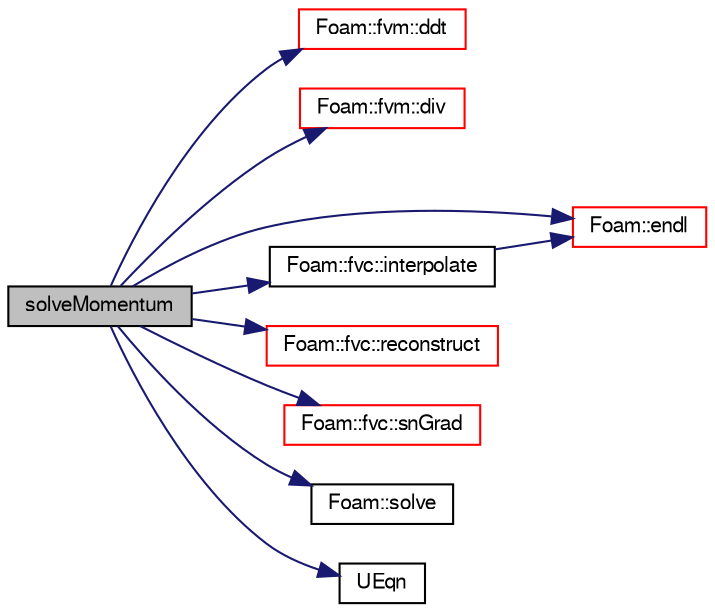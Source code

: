 digraph "solveMomentum"
{
  bgcolor="transparent";
  edge [fontname="FreeSans",fontsize="10",labelfontname="FreeSans",labelfontsize="10"];
  node [fontname="FreeSans",fontsize="10",shape=record];
  rankdir="LR";
  Node1 [label="solveMomentum",height=0.2,width=0.4,color="black", fillcolor="grey75", style="filled" fontcolor="black"];
  Node1 -> Node2 [color="midnightblue",fontsize="10",style="solid",fontname="FreeSans"];
  Node2 [label="Foam::fvm::ddt",height=0.2,width=0.4,color="red",URL="$a10272.html#a2d88eca98ab69b84af7ddb96e35f5a44"];
  Node1 -> Node3 [color="midnightblue",fontsize="10",style="solid",fontname="FreeSans"];
  Node3 [label="Foam::fvm::div",height=0.2,width=0.4,color="red",URL="$a10272.html#a058dd4757c11ae656c8d576632b33d25"];
  Node1 -> Node4 [color="midnightblue",fontsize="10",style="solid",fontname="FreeSans"];
  Node4 [label="Foam::endl",height=0.2,width=0.4,color="red",URL="$a10237.html#a2db8fe02a0d3909e9351bb4275b23ce4",tooltip="Add newline and flush stream. "];
  Node1 -> Node5 [color="midnightblue",fontsize="10",style="solid",fontname="FreeSans"];
  Node5 [label="Foam::fvc::interpolate",height=0.2,width=0.4,color="black",URL="$a10271.html#addbc18784300dd0955a9bf79f8e2c43b"];
  Node5 -> Node4 [color="midnightblue",fontsize="10",style="solid",fontname="FreeSans"];
  Node1 -> Node6 [color="midnightblue",fontsize="10",style="solid",fontname="FreeSans"];
  Node6 [label="Foam::fvc::reconstruct",height=0.2,width=0.4,color="red",URL="$a10271.html#ad8a6471328adb4cddcc0d4cedfa39ca2"];
  Node1 -> Node7 [color="midnightblue",fontsize="10",style="solid",fontname="FreeSans"];
  Node7 [label="Foam::fvc::snGrad",height=0.2,width=0.4,color="red",URL="$a10271.html#a15da734ee906cb52cf17937ab84c41a0"];
  Node1 -> Node8 [color="midnightblue",fontsize="10",style="solid",fontname="FreeSans"];
  Node8 [label="Foam::solve",height=0.2,width=0.4,color="black",URL="$a10237.html#a745114a2fef57ff2df3946017d4dec34",tooltip="Solve returning the solution statistics given convergence tolerance. "];
  Node1 -> Node9 [color="midnightblue",fontsize="10",style="solid",fontname="FreeSans"];
  Node9 [label="UEqn",height=0.2,width=0.4,color="black",URL="$a02913.html#a6590905c2e5ed4324cb2114fa5d45c36"];
}
